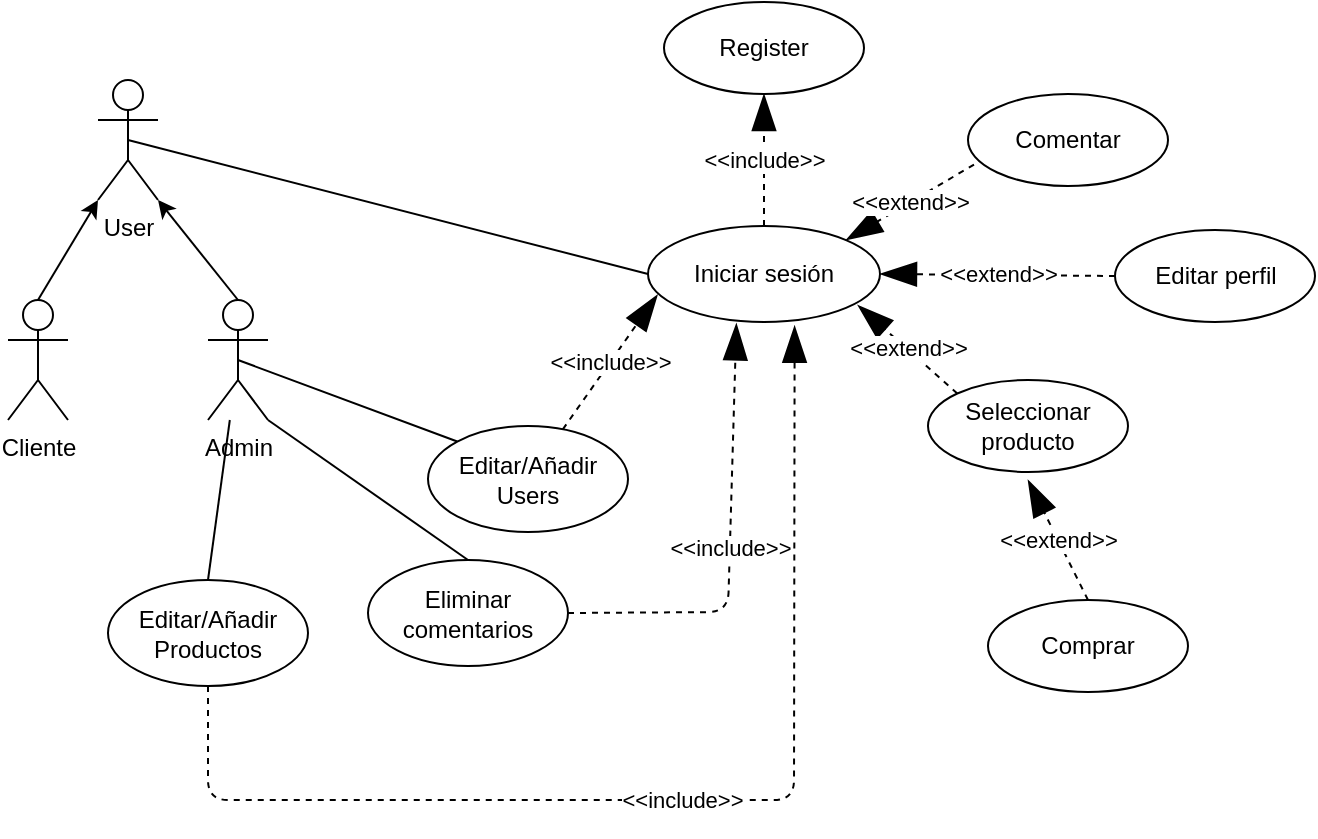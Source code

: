 <mxfile version="10.6.7" type="device"><diagram id="yxwyJGTZqLB-9uiLK_zp" name="Page-1"><mxGraphModel dx="1901" dy="584" grid="1" gridSize="10" guides="1" tooltips="1" connect="1" arrows="1" fold="1" page="1" pageScale="1" pageWidth="827" pageHeight="1169" math="0" shadow="0"><root><mxCell id="0"/><mxCell id="1" parent="0"/><mxCell id="dbHpzzZQ3DxYQuRFYVDH-1" value="User" style="shape=umlActor;verticalLabelPosition=bottom;labelBackgroundColor=#ffffff;verticalAlign=top;html=1;outlineConnect=0;" vertex="1" parent="1"><mxGeometry x="-95" y="50" width="30" height="60" as="geometry"/></mxCell><mxCell id="dbHpzzZQ3DxYQuRFYVDH-2" value="Cliente" style="shape=umlActor;verticalLabelPosition=bottom;labelBackgroundColor=#ffffff;verticalAlign=top;html=1;outlineConnect=0;" vertex="1" parent="1"><mxGeometry x="-140" y="160" width="30" height="60" as="geometry"/></mxCell><mxCell id="dbHpzzZQ3DxYQuRFYVDH-3" value="Admin" style="shape=umlActor;verticalLabelPosition=bottom;labelBackgroundColor=#ffffff;verticalAlign=top;html=1;outlineConnect=0;" vertex="1" parent="1"><mxGeometry x="-40" y="160" width="30" height="60" as="geometry"/></mxCell><mxCell id="dbHpzzZQ3DxYQuRFYVDH-4" value="" style="endArrow=classic;html=1;exitX=0.5;exitY=0;exitDx=0;exitDy=0;exitPerimeter=0;entryX=0;entryY=1;entryDx=0;entryDy=0;entryPerimeter=0;" edge="1" parent="1" source="dbHpzzZQ3DxYQuRFYVDH-2" target="dbHpzzZQ3DxYQuRFYVDH-1"><mxGeometry width="50" height="50" relative="1" as="geometry"><mxPoint x="-210" y="150" as="sourcePoint"/><mxPoint x="-160" y="100" as="targetPoint"/></mxGeometry></mxCell><mxCell id="dbHpzzZQ3DxYQuRFYVDH-5" value="" style="endArrow=classic;html=1;exitX=0.5;exitY=0;exitDx=0;exitDy=0;exitPerimeter=0;entryX=1;entryY=1;entryDx=0;entryDy=0;entryPerimeter=0;" edge="1" parent="1" source="dbHpzzZQ3DxYQuRFYVDH-3" target="dbHpzzZQ3DxYQuRFYVDH-1"><mxGeometry width="50" height="50" relative="1" as="geometry"><mxPoint x="10" y="160" as="sourcePoint"/><mxPoint x="60" y="110" as="targetPoint"/></mxGeometry></mxCell><mxCell id="dbHpzzZQ3DxYQuRFYVDH-7" value="Iniciar sesión" style="ellipse;whiteSpace=wrap;html=1;" vertex="1" parent="1"><mxGeometry x="180" y="123" width="116" height="48" as="geometry"/></mxCell><mxCell id="dbHpzzZQ3DxYQuRFYVDH-8" value="" style="endArrow=none;html=1;exitX=0.5;exitY=0.5;exitDx=0;exitDy=0;exitPerimeter=0;entryX=0;entryY=0.5;entryDx=0;entryDy=0;" edge="1" parent="1" source="dbHpzzZQ3DxYQuRFYVDH-1" target="dbHpzzZQ3DxYQuRFYVDH-7"><mxGeometry width="50" height="50" relative="1" as="geometry"><mxPoint x="130" y="160" as="sourcePoint"/><mxPoint x="180" y="110" as="targetPoint"/></mxGeometry></mxCell><mxCell id="dbHpzzZQ3DxYQuRFYVDH-15" value="Register" style="ellipse;whiteSpace=wrap;html=1;" vertex="1" parent="1"><mxGeometry x="188" y="11" width="100" height="46" as="geometry"/></mxCell><mxCell id="dbHpzzZQ3DxYQuRFYVDH-18" value="&amp;lt;&amp;lt;include&amp;gt;&amp;gt;" style="endArrow=blockThin;endSize=16;endFill=1;html=1;dashed=1;exitX=0.5;exitY=0;exitDx=0;exitDy=0;entryX=0.5;entryY=1;entryDx=0;entryDy=0;" edge="1" parent="1" source="dbHpzzZQ3DxYQuRFYVDH-7" target="dbHpzzZQ3DxYQuRFYVDH-15"><mxGeometry width="160" relative="1" as="geometry"><mxPoint x="230" y="204.643" as="sourcePoint"/><mxPoint x="390" y="204.643" as="targetPoint"/></mxGeometry></mxCell><mxCell id="dbHpzzZQ3DxYQuRFYVDH-19" value="Comentar" style="ellipse;whiteSpace=wrap;html=1;" vertex="1" parent="1"><mxGeometry x="340" y="57" width="100" height="46" as="geometry"/></mxCell><mxCell id="dbHpzzZQ3DxYQuRFYVDH-20" value="Seleccionar producto" style="ellipse;whiteSpace=wrap;html=1;" vertex="1" parent="1"><mxGeometry x="320" y="200" width="100" height="46" as="geometry"/></mxCell><mxCell id="dbHpzzZQ3DxYQuRFYVDH-21" value="Editar perfil" style="ellipse;whiteSpace=wrap;html=1;" vertex="1" parent="1"><mxGeometry x="413.5" y="125" width="100" height="46" as="geometry"/></mxCell><mxCell id="dbHpzzZQ3DxYQuRFYVDH-22" value="&amp;lt;&amp;lt;extend&amp;gt;&amp;gt;" style="endArrow=blockThin;endSize=16;endFill=1;html=1;dashed=1;exitX=0.03;exitY=0.767;exitDx=0;exitDy=0;entryX=1;entryY=0;entryDx=0;entryDy=0;exitPerimeter=0;" edge="1" parent="1" source="dbHpzzZQ3DxYQuRFYVDH-19" target="dbHpzzZQ3DxYQuRFYVDH-7"><mxGeometry width="160" relative="1" as="geometry"><mxPoint x="207.5" y="226.643" as="sourcePoint"/><mxPoint x="250" y="180" as="targetPoint"/></mxGeometry></mxCell><mxCell id="dbHpzzZQ3DxYQuRFYVDH-24" value="&amp;lt;&amp;lt;extend&amp;gt;&amp;gt;" style="endArrow=blockThin;endSize=16;endFill=1;html=1;dashed=1;exitX=0;exitY=0;exitDx=0;exitDy=0;entryX=0.904;entryY=0.824;entryDx=0;entryDy=0;entryPerimeter=0;" edge="1" parent="1" source="dbHpzzZQ3DxYQuRFYVDH-20" target="dbHpzzZQ3DxYQuRFYVDH-7"><mxGeometry width="160" relative="1" as="geometry"><mxPoint x="341" y="211.143" as="sourcePoint"/><mxPoint x="341" y="147.143" as="targetPoint"/></mxGeometry></mxCell><mxCell id="dbHpzzZQ3DxYQuRFYVDH-25" value="&amp;lt;&amp;lt;extend&amp;gt;&amp;gt;" style="endArrow=blockThin;endSize=16;endFill=1;html=1;dashed=1;exitX=0;exitY=0.5;exitDx=0;exitDy=0;entryX=1;entryY=0.5;entryDx=0;entryDy=0;" edge="1" parent="1" source="dbHpzzZQ3DxYQuRFYVDH-21" target="dbHpzzZQ3DxYQuRFYVDH-7"><mxGeometry width="160" relative="1" as="geometry"><mxPoint x="344.571" y="216.571" as="sourcePoint"/><mxPoint x="294.857" y="172.571" as="targetPoint"/></mxGeometry></mxCell><mxCell id="dbHpzzZQ3DxYQuRFYVDH-26" value="Comprar" style="ellipse;whiteSpace=wrap;html=1;" vertex="1" parent="1"><mxGeometry x="350" y="310" width="100" height="46" as="geometry"/></mxCell><mxCell id="dbHpzzZQ3DxYQuRFYVDH-27" value="&amp;lt;&amp;lt;extend&amp;gt;&amp;gt;" style="endArrow=blockThin;endSize=16;endFill=1;html=1;dashed=1;exitX=0.5;exitY=0;exitDx=0;exitDy=0;" edge="1" parent="1" source="dbHpzzZQ3DxYQuRFYVDH-26"><mxGeometry width="160" relative="1" as="geometry"><mxPoint x="423.429" y="158.286" as="sourcePoint"/><mxPoint x="370" y="250" as="targetPoint"/></mxGeometry></mxCell><mxCell id="dbHpzzZQ3DxYQuRFYVDH-28" value="Editar/Añadir&lt;br&gt;Productos&lt;br&gt;" style="ellipse;whiteSpace=wrap;html=1;" vertex="1" parent="1"><mxGeometry x="-90" y="300" width="100" height="53" as="geometry"/></mxCell><mxCell id="dbHpzzZQ3DxYQuRFYVDH-29" value="Editar/Añadir&lt;br&gt;Users&lt;br&gt;" style="ellipse;whiteSpace=wrap;html=1;" vertex="1" parent="1"><mxGeometry x="70" y="223" width="100" height="53" as="geometry"/></mxCell><mxCell id="dbHpzzZQ3DxYQuRFYVDH-31" value="Eliminar comentarios&lt;br&gt;" style="ellipse;whiteSpace=wrap;html=1;" vertex="1" parent="1"><mxGeometry x="40" y="290" width="100" height="53" as="geometry"/></mxCell><mxCell id="dbHpzzZQ3DxYQuRFYVDH-33" value="" style="endArrow=none;html=1;entryX=0.5;entryY=0;entryDx=0;entryDy=0;" edge="1" parent="1" source="dbHpzzZQ3DxYQuRFYVDH-3" target="dbHpzzZQ3DxYQuRFYVDH-28"><mxGeometry width="50" height="50" relative="1" as="geometry"><mxPoint x="-124.857" y="219.786" as="sourcePoint"/><mxPoint x="135.143" y="286.643" as="targetPoint"/></mxGeometry></mxCell><mxCell id="dbHpzzZQ3DxYQuRFYVDH-34" value="" style="endArrow=none;html=1;entryX=0.5;entryY=0;entryDx=0;entryDy=0;exitX=1;exitY=1;exitDx=0;exitDy=0;exitPerimeter=0;" edge="1" parent="1" source="dbHpzzZQ3DxYQuRFYVDH-3" target="dbHpzzZQ3DxYQuRFYVDH-31"><mxGeometry width="50" height="50" relative="1" as="geometry"><mxPoint x="-15" y="230" as="sourcePoint"/><mxPoint x="-15" y="310.286" as="targetPoint"/></mxGeometry></mxCell><mxCell id="dbHpzzZQ3DxYQuRFYVDH-35" value="" style="endArrow=none;html=1;entryX=0;entryY=0;entryDx=0;entryDy=0;exitX=0.5;exitY=0.5;exitDx=0;exitDy=0;exitPerimeter=0;" edge="1" parent="1" source="dbHpzzZQ3DxYQuRFYVDH-3" target="dbHpzzZQ3DxYQuRFYVDH-29"><mxGeometry width="50" height="50" relative="1" as="geometry"><mxPoint x="-0.143" y="230.286" as="sourcePoint"/><mxPoint x="99.857" y="310.286" as="targetPoint"/></mxGeometry></mxCell><mxCell id="dbHpzzZQ3DxYQuRFYVDH-36" value="&amp;lt;&amp;lt;include&amp;gt;&amp;gt;" style="endArrow=blockThin;endSize=16;endFill=1;html=1;dashed=1;entryX=0.041;entryY=0.717;entryDx=0;entryDy=0;entryPerimeter=0;" edge="1" parent="1" source="dbHpzzZQ3DxYQuRFYVDH-29" target="dbHpzzZQ3DxYQuRFYVDH-7"><mxGeometry width="160" relative="1" as="geometry"><mxPoint x="89.857" y="196.143" as="sourcePoint"/><mxPoint x="115" y="128.714" as="targetPoint"/></mxGeometry></mxCell><mxCell id="dbHpzzZQ3DxYQuRFYVDH-38" value="&amp;lt;&amp;lt;include&amp;gt;&amp;gt;" style="endArrow=blockThin;endSize=16;endFill=1;html=1;dashed=1;entryX=0.381;entryY=1.015;entryDx=0;entryDy=0;entryPerimeter=0;exitX=1;exitY=0.5;exitDx=0;exitDy=0;" edge="1" parent="1" source="dbHpzzZQ3DxYQuRFYVDH-31" target="dbHpzzZQ3DxYQuRFYVDH-7"><mxGeometry width="160" relative="1" as="geometry"><mxPoint x="147.432" y="234.663" as="sourcePoint"/><mxPoint x="194.714" y="167.429" as="targetPoint"/><Array as="points"><mxPoint x="220" y="316"/></Array></mxGeometry></mxCell><mxCell id="dbHpzzZQ3DxYQuRFYVDH-40" value="&amp;lt;&amp;lt;include&amp;gt;&amp;gt;" style="endArrow=blockThin;endSize=16;endFill=1;html=1;dashed=1;entryX=0.632;entryY=1.039;entryDx=0;entryDy=0;entryPerimeter=0;exitX=0.5;exitY=1;exitDx=0;exitDy=0;" edge="1" parent="1" source="dbHpzzZQ3DxYQuRFYVDH-28" target="dbHpzzZQ3DxYQuRFYVDH-7"><mxGeometry width="160" relative="1" as="geometry"><mxPoint x="147.432" y="234.663" as="sourcePoint"/><mxPoint x="194.714" y="167.429" as="targetPoint"/><Array as="points"><mxPoint x="-40" y="410"/><mxPoint x="253" y="410"/></Array></mxGeometry></mxCell></root></mxGraphModel></diagram></mxfile>